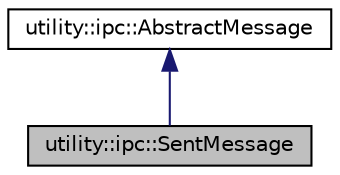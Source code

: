 digraph "utility::ipc::SentMessage"
{
 // LATEX_PDF_SIZE
  edge [fontname="Helvetica",fontsize="10",labelfontname="Helvetica",labelfontsize="10"];
  node [fontname="Helvetica",fontsize="10",shape=record];
  Node1 [label="utility::ipc::SentMessage",height=0.2,width=0.4,color="black", fillcolor="grey75", style="filled", fontcolor="black",tooltip=" "];
  Node2 -> Node1 [dir="back",color="midnightblue",fontsize="10",style="solid",fontname="Helvetica"];
  Node2 [label="utility::ipc::AbstractMessage",height=0.2,width=0.4,color="black", fillcolor="white", style="filled",URL="$classutility_1_1ipc_1_1AbstractMessage.html",tooltip=" "];
}
